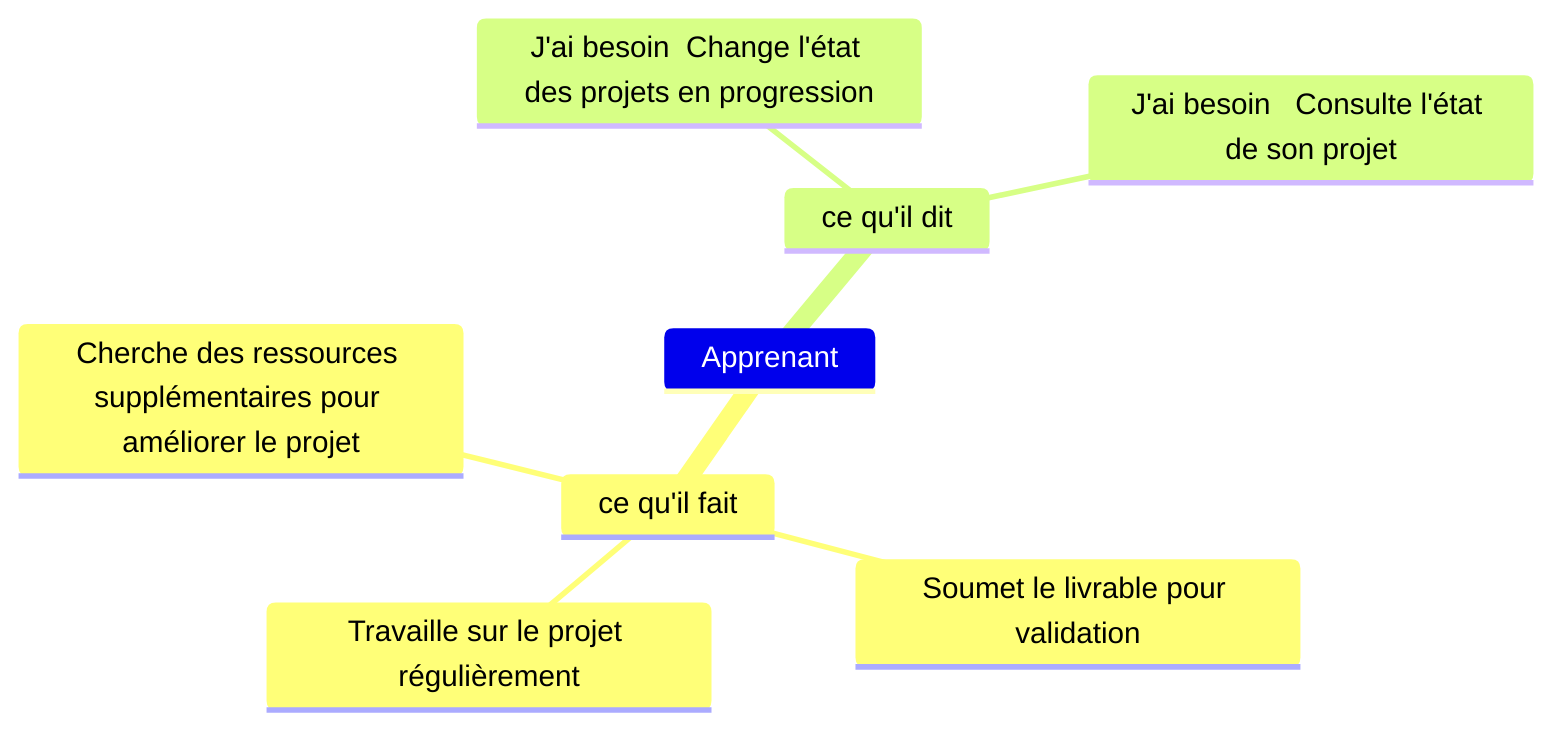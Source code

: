 %% @config(../../../modélisation/mindmap-config.json)
mindmap
Apprenant

       ce qu'il fait
        Travaille sur le projet régulièrement

        Soumet le livrable pour validation

        Cherche des ressources supplémentaires pour améliorer le projet

      ce qu'il dit

       J'ai besoin  Change l'état des projets en progression

       J'ai besoin   Consulte l'état de son projet